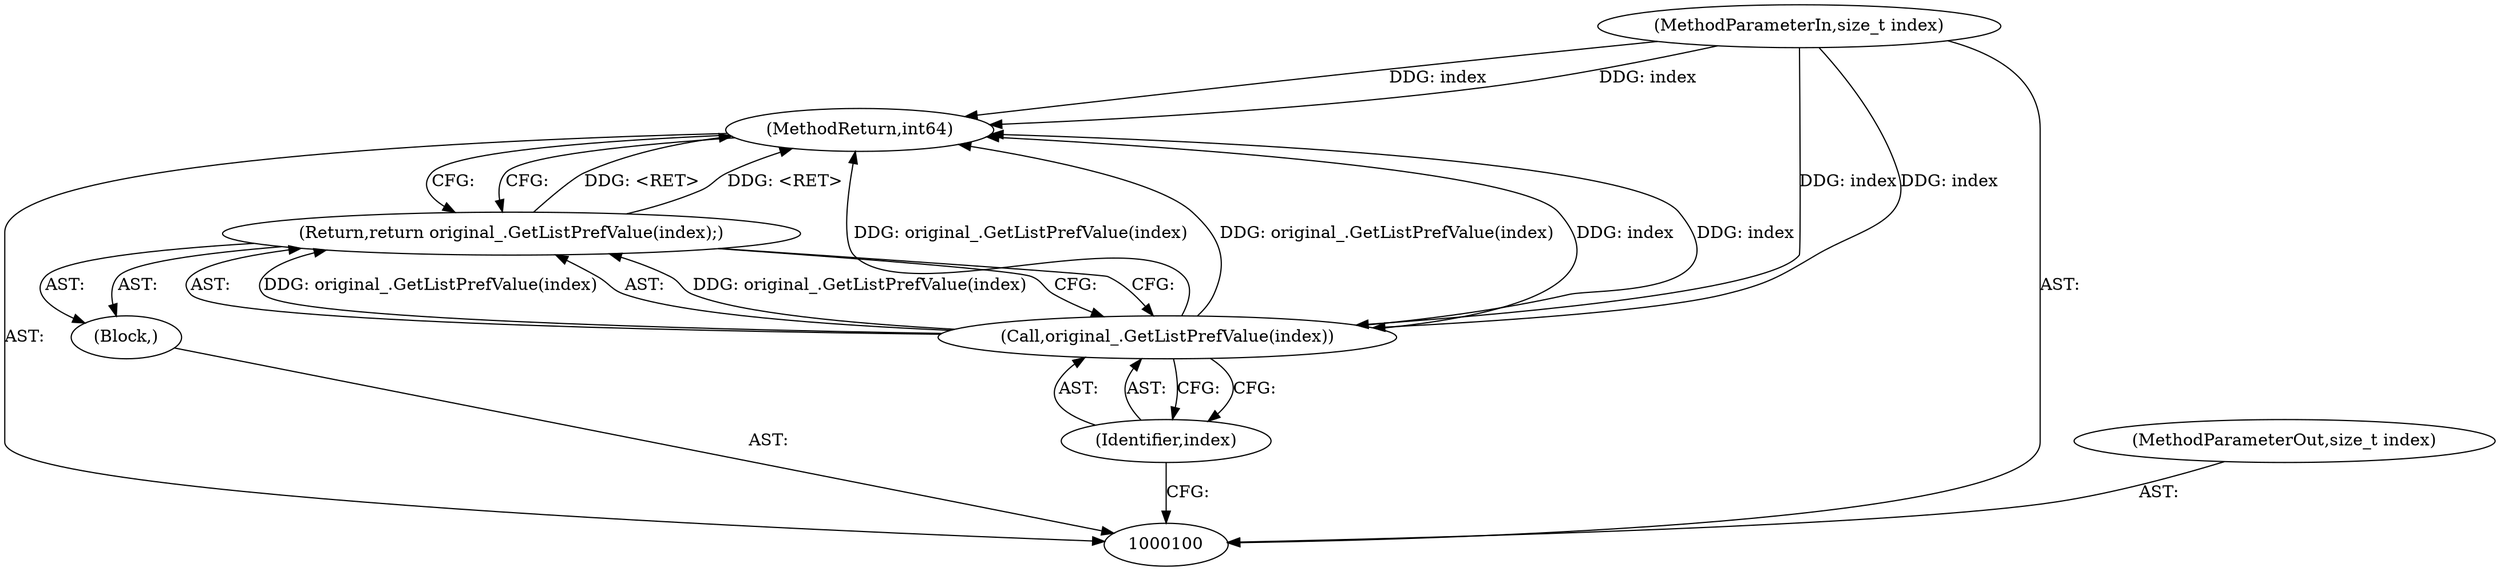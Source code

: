 digraph "0_Chrome_828eab2216a765dea92575c290421c115b8ad028_2" {
"1000106" [label="(MethodReturn,int64)"];
"1000101" [label="(MethodParameterIn,size_t index)"];
"1000115" [label="(MethodParameterOut,size_t index)"];
"1000102" [label="(Block,)"];
"1000104" [label="(Call,original_.GetListPrefValue(index))"];
"1000105" [label="(Identifier,index)"];
"1000103" [label="(Return,return original_.GetListPrefValue(index);)"];
"1000106" -> "1000100"  [label="AST: "];
"1000106" -> "1000103"  [label="CFG: "];
"1000103" -> "1000106"  [label="DDG: <RET>"];
"1000104" -> "1000106"  [label="DDG: original_.GetListPrefValue(index)"];
"1000104" -> "1000106"  [label="DDG: index"];
"1000101" -> "1000106"  [label="DDG: index"];
"1000101" -> "1000100"  [label="AST: "];
"1000101" -> "1000106"  [label="DDG: index"];
"1000101" -> "1000104"  [label="DDG: index"];
"1000115" -> "1000100"  [label="AST: "];
"1000102" -> "1000100"  [label="AST: "];
"1000103" -> "1000102"  [label="AST: "];
"1000104" -> "1000103"  [label="AST: "];
"1000104" -> "1000105"  [label="CFG: "];
"1000105" -> "1000104"  [label="AST: "];
"1000103" -> "1000104"  [label="CFG: "];
"1000104" -> "1000106"  [label="DDG: original_.GetListPrefValue(index)"];
"1000104" -> "1000106"  [label="DDG: index"];
"1000104" -> "1000103"  [label="DDG: original_.GetListPrefValue(index)"];
"1000101" -> "1000104"  [label="DDG: index"];
"1000105" -> "1000104"  [label="AST: "];
"1000105" -> "1000100"  [label="CFG: "];
"1000104" -> "1000105"  [label="CFG: "];
"1000103" -> "1000102"  [label="AST: "];
"1000103" -> "1000104"  [label="CFG: "];
"1000104" -> "1000103"  [label="AST: "];
"1000106" -> "1000103"  [label="CFG: "];
"1000103" -> "1000106"  [label="DDG: <RET>"];
"1000104" -> "1000103"  [label="DDG: original_.GetListPrefValue(index)"];
}
